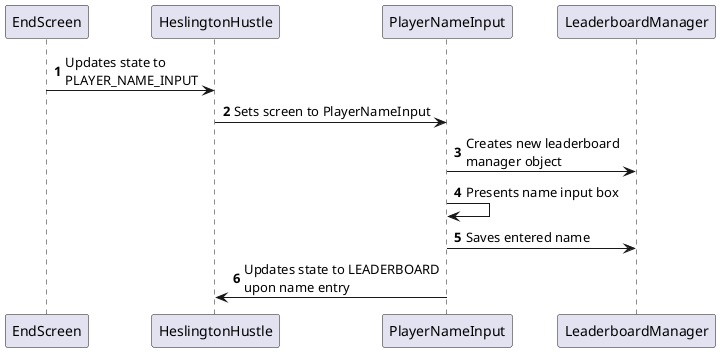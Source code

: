 @startuml
'https://plantuml.com/sequence-diagram

autonumber
EndScreen -> HeslingtonHustle: Updates state to\nPLAYER_NAME_INPUT
HeslingtonHustle -> PlayerNameInput: Sets screen to PlayerNameInput
PlayerNameInput -> LeaderboardManager: Creates new leaderboard\nmanager object
PlayerNameInput -> PlayerNameInput: Presents name input box
PlayerNameInput -> LeaderboardManager: Saves entered name
PlayerNameInput -> HeslingtonHustle: Updates state to LEADERBOARD\nupon name entry

@enduml